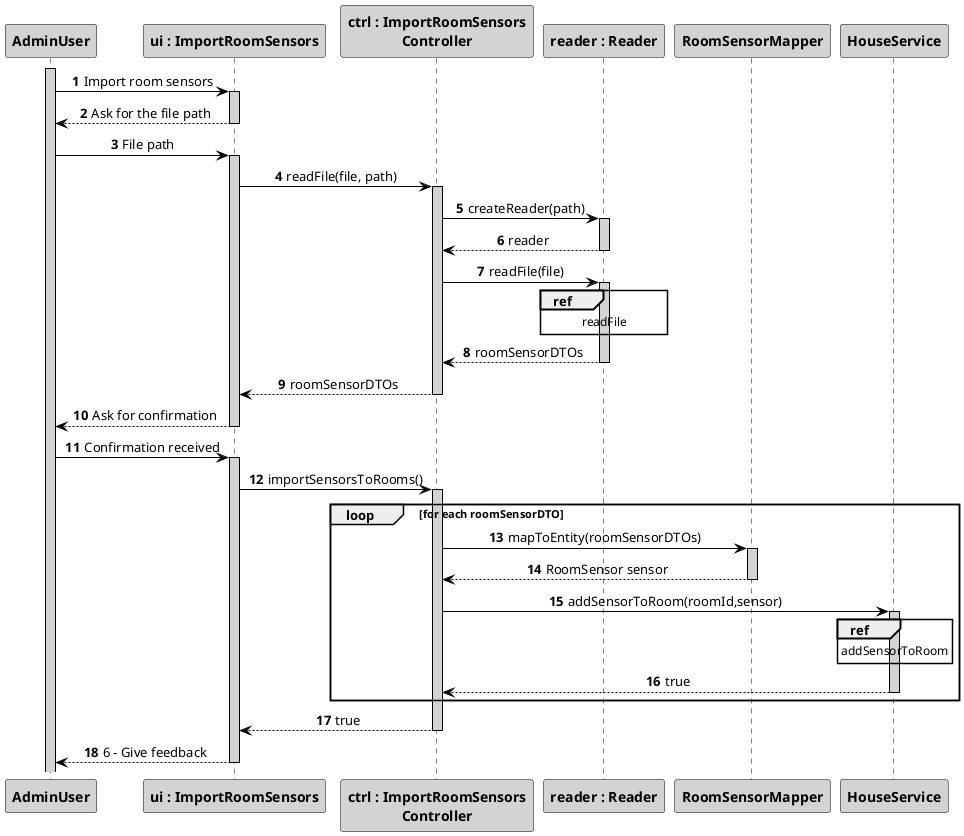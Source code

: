 @startuml
autonumber
skinparam sequenceMessageAlign center
skinparam sequence {
	ArrowColor Black
	ActorBorderColor DarkBlue
	LifeLineBorderColor black
	LifeLineBackgroundColor LightGrey

	ParticipantBorderColor Black
	ParticipantBackgroundColor LightGrey
	ParticipantFontStyle Bold

	ActorBackgroundColor DimGrey
	ActorFontColor DeepSkyBlue
	ActorFontStyle Bold
	ActorFontSize 17
	ActorFontName Aapex
}

activate AdminUser
actor AdminUser

AdminUser -> "ui : ImportRoomSensors": Import room sensors
activate "ui : ImportRoomSensors"
"ui : ImportRoomSensors" --> AdminUser: Ask for the file path
deactivate "ui : ImportRoomSensors"
AdminUser -> "ui : ImportRoomSensors": File path
activate "ui : ImportRoomSensors"
"ui : ImportRoomSensors" -> "ctrl : ImportRoomSensors\nController": readFile(file, path)
activate "ctrl : ImportRoomSensors\nController"
"ctrl : ImportRoomSensors\nController" -> "reader : Reader": createReader(path)
activate "reader : Reader"
"reader : Reader" --> "ctrl : ImportRoomSensors\nController": reader
deactivate "reader : Reader"
"ctrl : ImportRoomSensors\nController" -> "reader : Reader": readFile(file)
activate "reader : Reader"
ref over "reader : Reader"
readFile
end
"reader : Reader" --> "ctrl : ImportRoomSensors\nController": roomSensorDTOs
deactivate "reader : Reader"
"ctrl : ImportRoomSensors\nController" --> "ui : ImportRoomSensors": roomSensorDTOs
deactivate "ctrl : ImportRoomSensors\nController"
"ui : ImportRoomSensors" --> AdminUser: Ask for confirmation
deactivate "ui : ImportRoomSensors"
AdminUser -> "ui : ImportRoomSensors": Confirmation received
activate "ui : ImportRoomSensors"
"ui : ImportRoomSensors" -> "ctrl : ImportRoomSensors\nController": importSensorsToRooms()
activate "ctrl : ImportRoomSensors\nController"
loop for each roomSensorDTO
"ctrl : ImportRoomSensors\nController" -> RoomSensorMapper: mapToEntity(roomSensorDTOs)
activate RoomSensorMapper
RoomSensorMapper --> "ctrl : ImportRoomSensors\nController": RoomSensor sensor
deactivate RoomSensorMapper
"ctrl : ImportRoomSensors\nController" -> "HouseService": addSensorToRoom(roomId,sensor)
activate HouseService
ref over HouseService
addSensorToRoom
end
"HouseService" --> "ctrl : ImportRoomSensors\nController": true
deactivate HouseService
end loop
"ctrl : ImportRoomSensors\nController" --> "ui : ImportRoomSensors": true
deactivate "ctrl : ImportRoomSensors\nController"
"ui : ImportRoomSensors" --> AdminUser: 6 - Give feedback
deactivate "ui : ImportRoomSensors"
@enduml